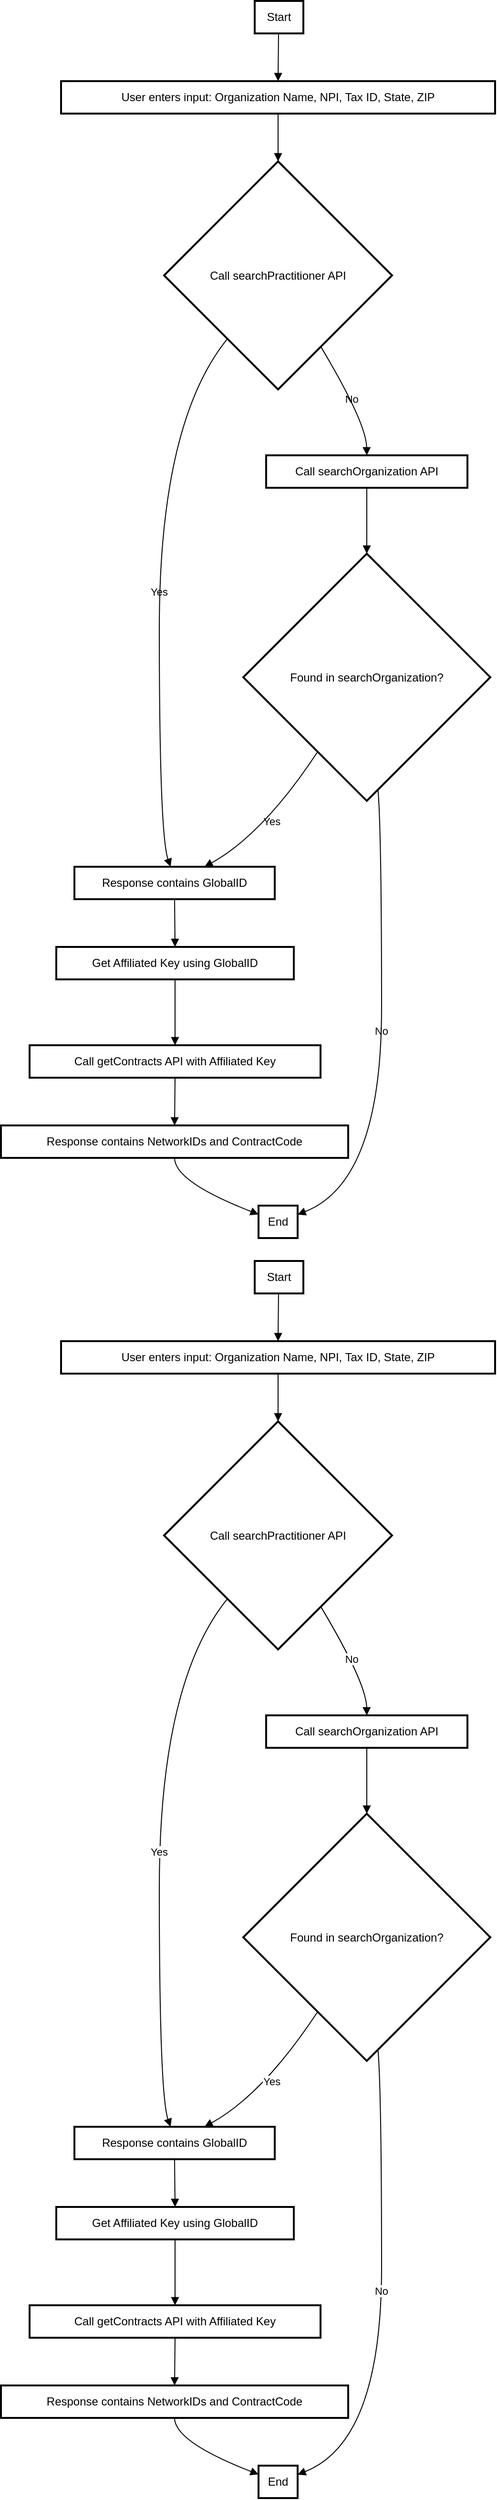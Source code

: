 <mxfile version="24.6.4" type="github">
  <diagram name="Page-1" id="Q0_OT5iFlBCkjEAoQMfF">
    <mxGraphModel dx="1434" dy="738" grid="1" gridSize="10" guides="1" tooltips="1" connect="1" arrows="1" fold="1" page="1" pageScale="1" pageWidth="850" pageHeight="1100" math="0" shadow="0">
      <root>
        <mxCell id="0" />
        <mxCell id="1" parent="0" />
        <mxCell id="iiYftteL5tV6jxe7zflw-1" value="Start" style="whiteSpace=wrap;strokeWidth=2;labelBorderColor=none;fontColor=default;labelBackgroundColor=none;" vertex="1" parent="1">
          <mxGeometry x="286" y="20" width="51" height="34" as="geometry" />
        </mxCell>
        <mxCell id="iiYftteL5tV6jxe7zflw-2" value="User enters input: Organization Name, NPI, Tax ID, State, ZIP" style="whiteSpace=wrap;strokeWidth=2;labelBorderColor=none;fontColor=default;labelBackgroundColor=none;" vertex="1" parent="1">
          <mxGeometry x="83" y="104" width="455" height="34" as="geometry" />
        </mxCell>
        <mxCell id="iiYftteL5tV6jxe7zflw-3" value="Call searchPractitioner API" style="rhombus;strokeWidth=2;whiteSpace=wrap;labelBorderColor=none;fontColor=default;labelBackgroundColor=none;" vertex="1" parent="1">
          <mxGeometry x="191" y="188" width="239" height="239" as="geometry" />
        </mxCell>
        <mxCell id="iiYftteL5tV6jxe7zflw-4" value="Response contains GlobalID" style="whiteSpace=wrap;strokeWidth=2;labelBorderColor=none;fontColor=default;labelBackgroundColor=none;" vertex="1" parent="1">
          <mxGeometry x="97" y="927" width="210" height="34" as="geometry" />
        </mxCell>
        <mxCell id="iiYftteL5tV6jxe7zflw-5" value="Call searchOrganization API" style="whiteSpace=wrap;strokeWidth=2;labelBorderColor=none;fontColor=default;labelBackgroundColor=none;" vertex="1" parent="1">
          <mxGeometry x="298" y="496" width="211" height="34" as="geometry" />
        </mxCell>
        <mxCell id="iiYftteL5tV6jxe7zflw-6" value="Found in searchOrganization?" style="rhombus;strokeWidth=2;whiteSpace=wrap;labelBorderColor=none;fontColor=default;labelBackgroundColor=none;" vertex="1" parent="1">
          <mxGeometry x="274" y="599" width="259" height="259" as="geometry" />
        </mxCell>
        <mxCell id="iiYftteL5tV6jxe7zflw-7" value="End" style="whiteSpace=wrap;strokeWidth=2;labelBorderColor=none;fontColor=default;labelBackgroundColor=none;" vertex="1" parent="1">
          <mxGeometry x="290" y="1282" width="41" height="34" as="geometry" />
        </mxCell>
        <mxCell id="iiYftteL5tV6jxe7zflw-8" value="Get Affiliated Key using GlobalID" style="whiteSpace=wrap;strokeWidth=2;labelBorderColor=none;fontColor=default;labelBackgroundColor=none;" vertex="1" parent="1">
          <mxGeometry x="78" y="1011" width="249" height="34" as="geometry" />
        </mxCell>
        <mxCell id="iiYftteL5tV6jxe7zflw-9" value="Call getContracts API with Affiliated Key" style="whiteSpace=wrap;strokeWidth=2;labelBorderColor=none;fontColor=default;labelBackgroundColor=none;" vertex="1" parent="1">
          <mxGeometry x="50" y="1114" width="305" height="34" as="geometry" />
        </mxCell>
        <mxCell id="iiYftteL5tV6jxe7zflw-10" value="Response contains NetworkIDs and ContractCode" style="whiteSpace=wrap;strokeWidth=2;labelBorderColor=none;fontColor=default;labelBackgroundColor=none;" vertex="1" parent="1">
          <mxGeometry x="20" y="1198" width="364" height="34" as="geometry" />
        </mxCell>
        <mxCell id="iiYftteL5tV6jxe7zflw-11" value="" style="curved=1;startArrow=none;endArrow=block;exitX=0.49;exitY=1;entryX=0.5;entryY=0;rounded=0;labelBorderColor=none;fontColor=default;labelBackgroundColor=none;" edge="1" parent="1" source="iiYftteL5tV6jxe7zflw-1" target="iiYftteL5tV6jxe7zflw-2">
          <mxGeometry relative="1" as="geometry">
            <Array as="points" />
          </mxGeometry>
        </mxCell>
        <mxCell id="iiYftteL5tV6jxe7zflw-12" value="" style="curved=1;startArrow=none;endArrow=block;exitX=0.5;exitY=1;entryX=0.5;entryY=0;rounded=0;labelBorderColor=none;fontColor=default;labelBackgroundColor=none;" edge="1" parent="1" source="iiYftteL5tV6jxe7zflw-2" target="iiYftteL5tV6jxe7zflw-3">
          <mxGeometry relative="1" as="geometry">
            <Array as="points" />
          </mxGeometry>
        </mxCell>
        <mxCell id="iiYftteL5tV6jxe7zflw-13" value="Yes" style="curved=1;startArrow=none;endArrow=block;exitX=0.1;exitY=1;entryX=0.48;entryY=0;rounded=0;labelBorderColor=none;fontColor=default;labelBackgroundColor=none;" edge="1" parent="1" source="iiYftteL5tV6jxe7zflw-3" target="iiYftteL5tV6jxe7zflw-4">
          <mxGeometry relative="1" as="geometry">
            <Array as="points">
              <mxPoint x="186" y="462" />
              <mxPoint x="186" y="893" />
            </Array>
          </mxGeometry>
        </mxCell>
        <mxCell id="iiYftteL5tV6jxe7zflw-14" value="No" style="curved=1;startArrow=none;endArrow=block;exitX=0.8;exitY=1;entryX=0.5;entryY=0.01;rounded=0;labelBorderColor=none;fontColor=default;labelBackgroundColor=none;" edge="1" parent="1" source="iiYftteL5tV6jxe7zflw-3" target="iiYftteL5tV6jxe7zflw-5">
          <mxGeometry relative="1" as="geometry">
            <Array as="points">
              <mxPoint x="403" y="462" />
            </Array>
          </mxGeometry>
        </mxCell>
        <mxCell id="iiYftteL5tV6jxe7zflw-15" value="" style="curved=1;startArrow=none;endArrow=block;exitX=0.5;exitY=1.01;entryX=0.5;entryY=0;rounded=0;labelBorderColor=none;fontColor=default;labelBackgroundColor=none;" edge="1" parent="1" source="iiYftteL5tV6jxe7zflw-5" target="iiYftteL5tV6jxe7zflw-6">
          <mxGeometry relative="1" as="geometry">
            <Array as="points" />
          </mxGeometry>
        </mxCell>
        <mxCell id="iiYftteL5tV6jxe7zflw-16" value="Yes" style="curved=1;startArrow=none;endArrow=block;exitX=0.17;exitY=1;entryX=0.65;entryY=0;rounded=0;labelBorderColor=none;fontColor=default;labelBackgroundColor=none;" edge="1" parent="1" source="iiYftteL5tV6jxe7zflw-6" target="iiYftteL5tV6jxe7zflw-4">
          <mxGeometry relative="1" as="geometry">
            <Array as="points">
              <mxPoint x="295" y="893" />
            </Array>
          </mxGeometry>
        </mxCell>
        <mxCell id="iiYftteL5tV6jxe7zflw-17" value="No" style="curved=1;startArrow=none;endArrow=block;exitX=0.55;exitY=1;entryX=1.01;entryY=0.27;rounded=0;labelBorderColor=none;fontColor=default;labelBackgroundColor=none;" edge="1" parent="1" source="iiYftteL5tV6jxe7zflw-6" target="iiYftteL5tV6jxe7zflw-7">
          <mxGeometry relative="1" as="geometry">
            <Array as="points">
              <mxPoint x="419" y="893" />
              <mxPoint x="419" y="1257" />
            </Array>
          </mxGeometry>
        </mxCell>
        <mxCell id="iiYftteL5tV6jxe7zflw-18" value="" style="curved=1;startArrow=none;endArrow=block;exitX=0.5;exitY=1;entryX=0.5;entryY=0;rounded=0;labelBorderColor=none;fontColor=default;labelBackgroundColor=none;" edge="1" parent="1" source="iiYftteL5tV6jxe7zflw-4" target="iiYftteL5tV6jxe7zflw-8">
          <mxGeometry relative="1" as="geometry">
            <Array as="points" />
          </mxGeometry>
        </mxCell>
        <mxCell id="iiYftteL5tV6jxe7zflw-19" value="" style="curved=1;startArrow=none;endArrow=block;exitX=0.5;exitY=1;entryX=0.5;entryY=0;rounded=0;labelBorderColor=none;fontColor=default;labelBackgroundColor=none;" edge="1" parent="1" source="iiYftteL5tV6jxe7zflw-8" target="iiYftteL5tV6jxe7zflw-9">
          <mxGeometry relative="1" as="geometry">
            <Array as="points" />
          </mxGeometry>
        </mxCell>
        <mxCell id="iiYftteL5tV6jxe7zflw-20" value="" style="curved=1;startArrow=none;endArrow=block;exitX=0.5;exitY=1;entryX=0.5;entryY=0;rounded=0;labelBorderColor=none;fontColor=default;labelBackgroundColor=none;" edge="1" parent="1" source="iiYftteL5tV6jxe7zflw-9" target="iiYftteL5tV6jxe7zflw-10">
          <mxGeometry relative="1" as="geometry">
            <Array as="points" />
          </mxGeometry>
        </mxCell>
        <mxCell id="iiYftteL5tV6jxe7zflw-21" value="" style="curved=1;startArrow=none;endArrow=block;exitX=0.5;exitY=1;entryX=0;entryY=0.27;rounded=0;labelBorderColor=none;fontColor=default;labelBackgroundColor=none;" edge="1" parent="1" source="iiYftteL5tV6jxe7zflw-10" target="iiYftteL5tV6jxe7zflw-7">
          <mxGeometry relative="1" as="geometry">
            <Array as="points">
              <mxPoint x="202" y="1257" />
            </Array>
          </mxGeometry>
        </mxCell>
        <mxCell id="iiYftteL5tV6jxe7zflw-22" value="Start" style="whiteSpace=wrap;strokeWidth=2;" vertex="1" parent="1">
          <mxGeometry x="286" y="1340" width="51" height="34" as="geometry" />
        </mxCell>
        <mxCell id="iiYftteL5tV6jxe7zflw-23" value="User enters input: Organization Name, NPI, Tax ID, State, ZIP" style="whiteSpace=wrap;strokeWidth=2;" vertex="1" parent="1">
          <mxGeometry x="83" y="1424" width="455" height="34" as="geometry" />
        </mxCell>
        <mxCell id="iiYftteL5tV6jxe7zflw-24" value="Call searchPractitioner API" style="rhombus;strokeWidth=2;whiteSpace=wrap;" vertex="1" parent="1">
          <mxGeometry x="191" y="1508" width="239" height="239" as="geometry" />
        </mxCell>
        <mxCell id="iiYftteL5tV6jxe7zflw-25" value="Response contains GlobalID" style="whiteSpace=wrap;strokeWidth=2;" vertex="1" parent="1">
          <mxGeometry x="97" y="2247" width="210" height="34" as="geometry" />
        </mxCell>
        <mxCell id="iiYftteL5tV6jxe7zflw-26" value="Call searchOrganization API" style="whiteSpace=wrap;strokeWidth=2;" vertex="1" parent="1">
          <mxGeometry x="298" y="1816" width="211" height="34" as="geometry" />
        </mxCell>
        <mxCell id="iiYftteL5tV6jxe7zflw-27" value="Found in searchOrganization?" style="rhombus;strokeWidth=2;whiteSpace=wrap;" vertex="1" parent="1">
          <mxGeometry x="274" y="1919" width="259" height="259" as="geometry" />
        </mxCell>
        <mxCell id="iiYftteL5tV6jxe7zflw-28" value="End" style="whiteSpace=wrap;strokeWidth=2;" vertex="1" parent="1">
          <mxGeometry x="290" y="2602" width="41" height="34" as="geometry" />
        </mxCell>
        <mxCell id="iiYftteL5tV6jxe7zflw-29" value="Get Affiliated Key using GlobalID" style="whiteSpace=wrap;strokeWidth=2;" vertex="1" parent="1">
          <mxGeometry x="78" y="2331" width="249" height="34" as="geometry" />
        </mxCell>
        <mxCell id="iiYftteL5tV6jxe7zflw-30" value="Call getContracts API with Affiliated Key" style="whiteSpace=wrap;strokeWidth=2;" vertex="1" parent="1">
          <mxGeometry x="50" y="2434" width="305" height="34" as="geometry" />
        </mxCell>
        <mxCell id="iiYftteL5tV6jxe7zflw-31" value="Response contains NetworkIDs and ContractCode" style="whiteSpace=wrap;strokeWidth=2;" vertex="1" parent="1">
          <mxGeometry x="20" y="2518" width="364" height="34" as="geometry" />
        </mxCell>
        <mxCell id="iiYftteL5tV6jxe7zflw-32" value="" style="curved=1;startArrow=none;endArrow=block;exitX=0.49;exitY=1;entryX=0.5;entryY=0;rounded=0;" edge="1" parent="1" source="iiYftteL5tV6jxe7zflw-22" target="iiYftteL5tV6jxe7zflw-23">
          <mxGeometry relative="1" as="geometry">
            <Array as="points" />
          </mxGeometry>
        </mxCell>
        <mxCell id="iiYftteL5tV6jxe7zflw-33" value="" style="curved=1;startArrow=none;endArrow=block;exitX=0.5;exitY=1;entryX=0.5;entryY=0;rounded=0;" edge="1" parent="1" source="iiYftteL5tV6jxe7zflw-23" target="iiYftteL5tV6jxe7zflw-24">
          <mxGeometry relative="1" as="geometry">
            <Array as="points" />
          </mxGeometry>
        </mxCell>
        <mxCell id="iiYftteL5tV6jxe7zflw-34" value="Yes" style="curved=1;startArrow=none;endArrow=block;exitX=0.1;exitY=1;entryX=0.48;entryY=0;rounded=0;" edge="1" parent="1" source="iiYftteL5tV6jxe7zflw-24" target="iiYftteL5tV6jxe7zflw-25">
          <mxGeometry relative="1" as="geometry">
            <Array as="points">
              <mxPoint x="186" y="1782" />
              <mxPoint x="186" y="2213" />
            </Array>
          </mxGeometry>
        </mxCell>
        <mxCell id="iiYftteL5tV6jxe7zflw-35" value="No" style="curved=1;startArrow=none;endArrow=block;exitX=0.8;exitY=1;entryX=0.5;entryY=0.01;rounded=0;" edge="1" parent="1" source="iiYftteL5tV6jxe7zflw-24" target="iiYftteL5tV6jxe7zflw-26">
          <mxGeometry relative="1" as="geometry">
            <Array as="points">
              <mxPoint x="403" y="1782" />
            </Array>
          </mxGeometry>
        </mxCell>
        <mxCell id="iiYftteL5tV6jxe7zflw-36" value="" style="curved=1;startArrow=none;endArrow=block;exitX=0.5;exitY=1.01;entryX=0.5;entryY=0;rounded=0;" edge="1" parent="1" source="iiYftteL5tV6jxe7zflw-26" target="iiYftteL5tV6jxe7zflw-27">
          <mxGeometry relative="1" as="geometry">
            <Array as="points" />
          </mxGeometry>
        </mxCell>
        <mxCell id="iiYftteL5tV6jxe7zflw-37" value="Yes" style="curved=1;startArrow=none;endArrow=block;exitX=0.17;exitY=1;entryX=0.65;entryY=0;rounded=0;" edge="1" parent="1" source="iiYftteL5tV6jxe7zflw-27" target="iiYftteL5tV6jxe7zflw-25">
          <mxGeometry relative="1" as="geometry">
            <Array as="points">
              <mxPoint x="295" y="2213" />
            </Array>
          </mxGeometry>
        </mxCell>
        <mxCell id="iiYftteL5tV6jxe7zflw-38" value="No" style="curved=1;startArrow=none;endArrow=block;exitX=0.55;exitY=1;entryX=1.01;entryY=0.27;rounded=0;" edge="1" parent="1" source="iiYftteL5tV6jxe7zflw-27" target="iiYftteL5tV6jxe7zflw-28">
          <mxGeometry relative="1" as="geometry">
            <Array as="points">
              <mxPoint x="419" y="2213" />
              <mxPoint x="419" y="2577" />
            </Array>
          </mxGeometry>
        </mxCell>
        <mxCell id="iiYftteL5tV6jxe7zflw-39" value="" style="curved=1;startArrow=none;endArrow=block;exitX=0.5;exitY=1;entryX=0.5;entryY=0;rounded=0;" edge="1" parent="1" source="iiYftteL5tV6jxe7zflw-25" target="iiYftteL5tV6jxe7zflw-29">
          <mxGeometry relative="1" as="geometry">
            <Array as="points" />
          </mxGeometry>
        </mxCell>
        <mxCell id="iiYftteL5tV6jxe7zflw-40" value="" style="curved=1;startArrow=none;endArrow=block;exitX=0.5;exitY=1;entryX=0.5;entryY=0;rounded=0;" edge="1" parent="1" source="iiYftteL5tV6jxe7zflw-29" target="iiYftteL5tV6jxe7zflw-30">
          <mxGeometry relative="1" as="geometry">
            <Array as="points" />
          </mxGeometry>
        </mxCell>
        <mxCell id="iiYftteL5tV6jxe7zflw-41" value="" style="curved=1;startArrow=none;endArrow=block;exitX=0.5;exitY=1;entryX=0.5;entryY=0;rounded=0;" edge="1" parent="1" source="iiYftteL5tV6jxe7zflw-30" target="iiYftteL5tV6jxe7zflw-31">
          <mxGeometry relative="1" as="geometry">
            <Array as="points" />
          </mxGeometry>
        </mxCell>
        <mxCell id="iiYftteL5tV6jxe7zflw-42" value="" style="curved=1;startArrow=none;endArrow=block;exitX=0.5;exitY=1;entryX=0;entryY=0.27;rounded=0;" edge="1" parent="1" source="iiYftteL5tV6jxe7zflw-31" target="iiYftteL5tV6jxe7zflw-28">
          <mxGeometry relative="1" as="geometry">
            <Array as="points">
              <mxPoint x="202" y="2577" />
            </Array>
          </mxGeometry>
        </mxCell>
      </root>
    </mxGraphModel>
  </diagram>
</mxfile>
